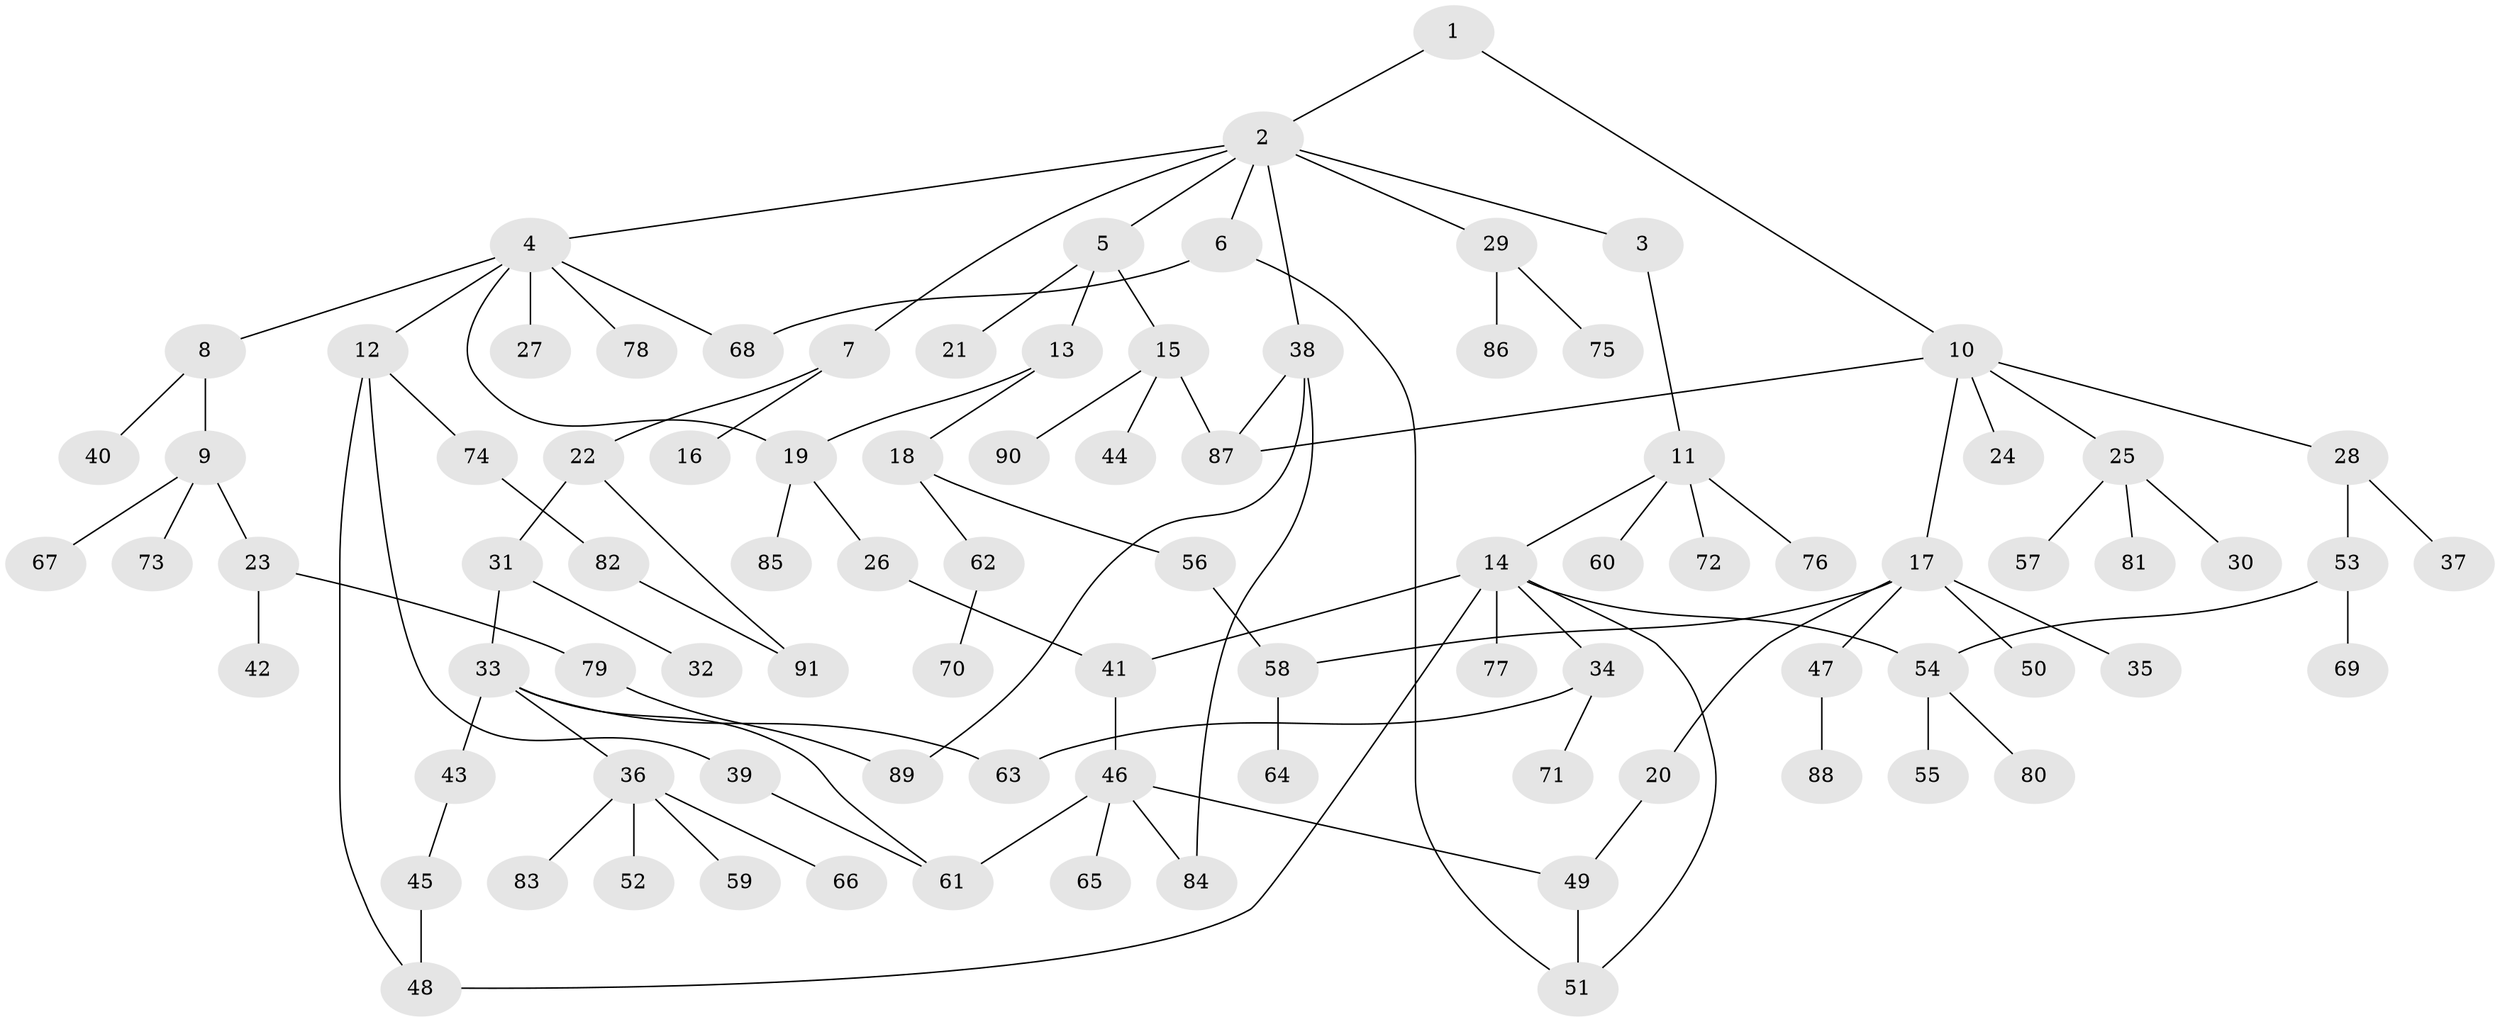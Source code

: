 // Generated by graph-tools (version 1.1) at 2025/49/03/09/25 03:49:25]
// undirected, 91 vertices, 108 edges
graph export_dot {
graph [start="1"]
  node [color=gray90,style=filled];
  1;
  2;
  3;
  4;
  5;
  6;
  7;
  8;
  9;
  10;
  11;
  12;
  13;
  14;
  15;
  16;
  17;
  18;
  19;
  20;
  21;
  22;
  23;
  24;
  25;
  26;
  27;
  28;
  29;
  30;
  31;
  32;
  33;
  34;
  35;
  36;
  37;
  38;
  39;
  40;
  41;
  42;
  43;
  44;
  45;
  46;
  47;
  48;
  49;
  50;
  51;
  52;
  53;
  54;
  55;
  56;
  57;
  58;
  59;
  60;
  61;
  62;
  63;
  64;
  65;
  66;
  67;
  68;
  69;
  70;
  71;
  72;
  73;
  74;
  75;
  76;
  77;
  78;
  79;
  80;
  81;
  82;
  83;
  84;
  85;
  86;
  87;
  88;
  89;
  90;
  91;
  1 -- 2;
  1 -- 10;
  2 -- 3;
  2 -- 4;
  2 -- 5;
  2 -- 6;
  2 -- 7;
  2 -- 29;
  2 -- 38;
  3 -- 11;
  4 -- 8;
  4 -- 12;
  4 -- 19;
  4 -- 27;
  4 -- 68;
  4 -- 78;
  5 -- 13;
  5 -- 15;
  5 -- 21;
  6 -- 68;
  6 -- 51;
  7 -- 16;
  7 -- 22;
  8 -- 9;
  8 -- 40;
  9 -- 23;
  9 -- 67;
  9 -- 73;
  10 -- 17;
  10 -- 24;
  10 -- 25;
  10 -- 28;
  10 -- 87;
  11 -- 14;
  11 -- 60;
  11 -- 72;
  11 -- 76;
  12 -- 39;
  12 -- 74;
  12 -- 48;
  13 -- 18;
  13 -- 19;
  14 -- 34;
  14 -- 48;
  14 -- 51;
  14 -- 77;
  14 -- 41;
  14 -- 54;
  15 -- 44;
  15 -- 90;
  15 -- 87;
  17 -- 20;
  17 -- 35;
  17 -- 47;
  17 -- 50;
  17 -- 58;
  18 -- 56;
  18 -- 62;
  19 -- 26;
  19 -- 85;
  20 -- 49;
  22 -- 31;
  22 -- 91;
  23 -- 42;
  23 -- 79;
  25 -- 30;
  25 -- 57;
  25 -- 81;
  26 -- 41;
  28 -- 37;
  28 -- 53;
  29 -- 75;
  29 -- 86;
  31 -- 32;
  31 -- 33;
  33 -- 36;
  33 -- 43;
  33 -- 61;
  33 -- 63;
  34 -- 63;
  34 -- 71;
  36 -- 52;
  36 -- 59;
  36 -- 66;
  36 -- 83;
  38 -- 84;
  38 -- 87;
  38 -- 89;
  39 -- 61;
  41 -- 46;
  43 -- 45;
  45 -- 48;
  46 -- 65;
  46 -- 84;
  46 -- 61;
  46 -- 49;
  47 -- 88;
  49 -- 51;
  53 -- 54;
  53 -- 69;
  54 -- 55;
  54 -- 80;
  56 -- 58;
  58 -- 64;
  62 -- 70;
  74 -- 82;
  79 -- 89;
  82 -- 91;
}
